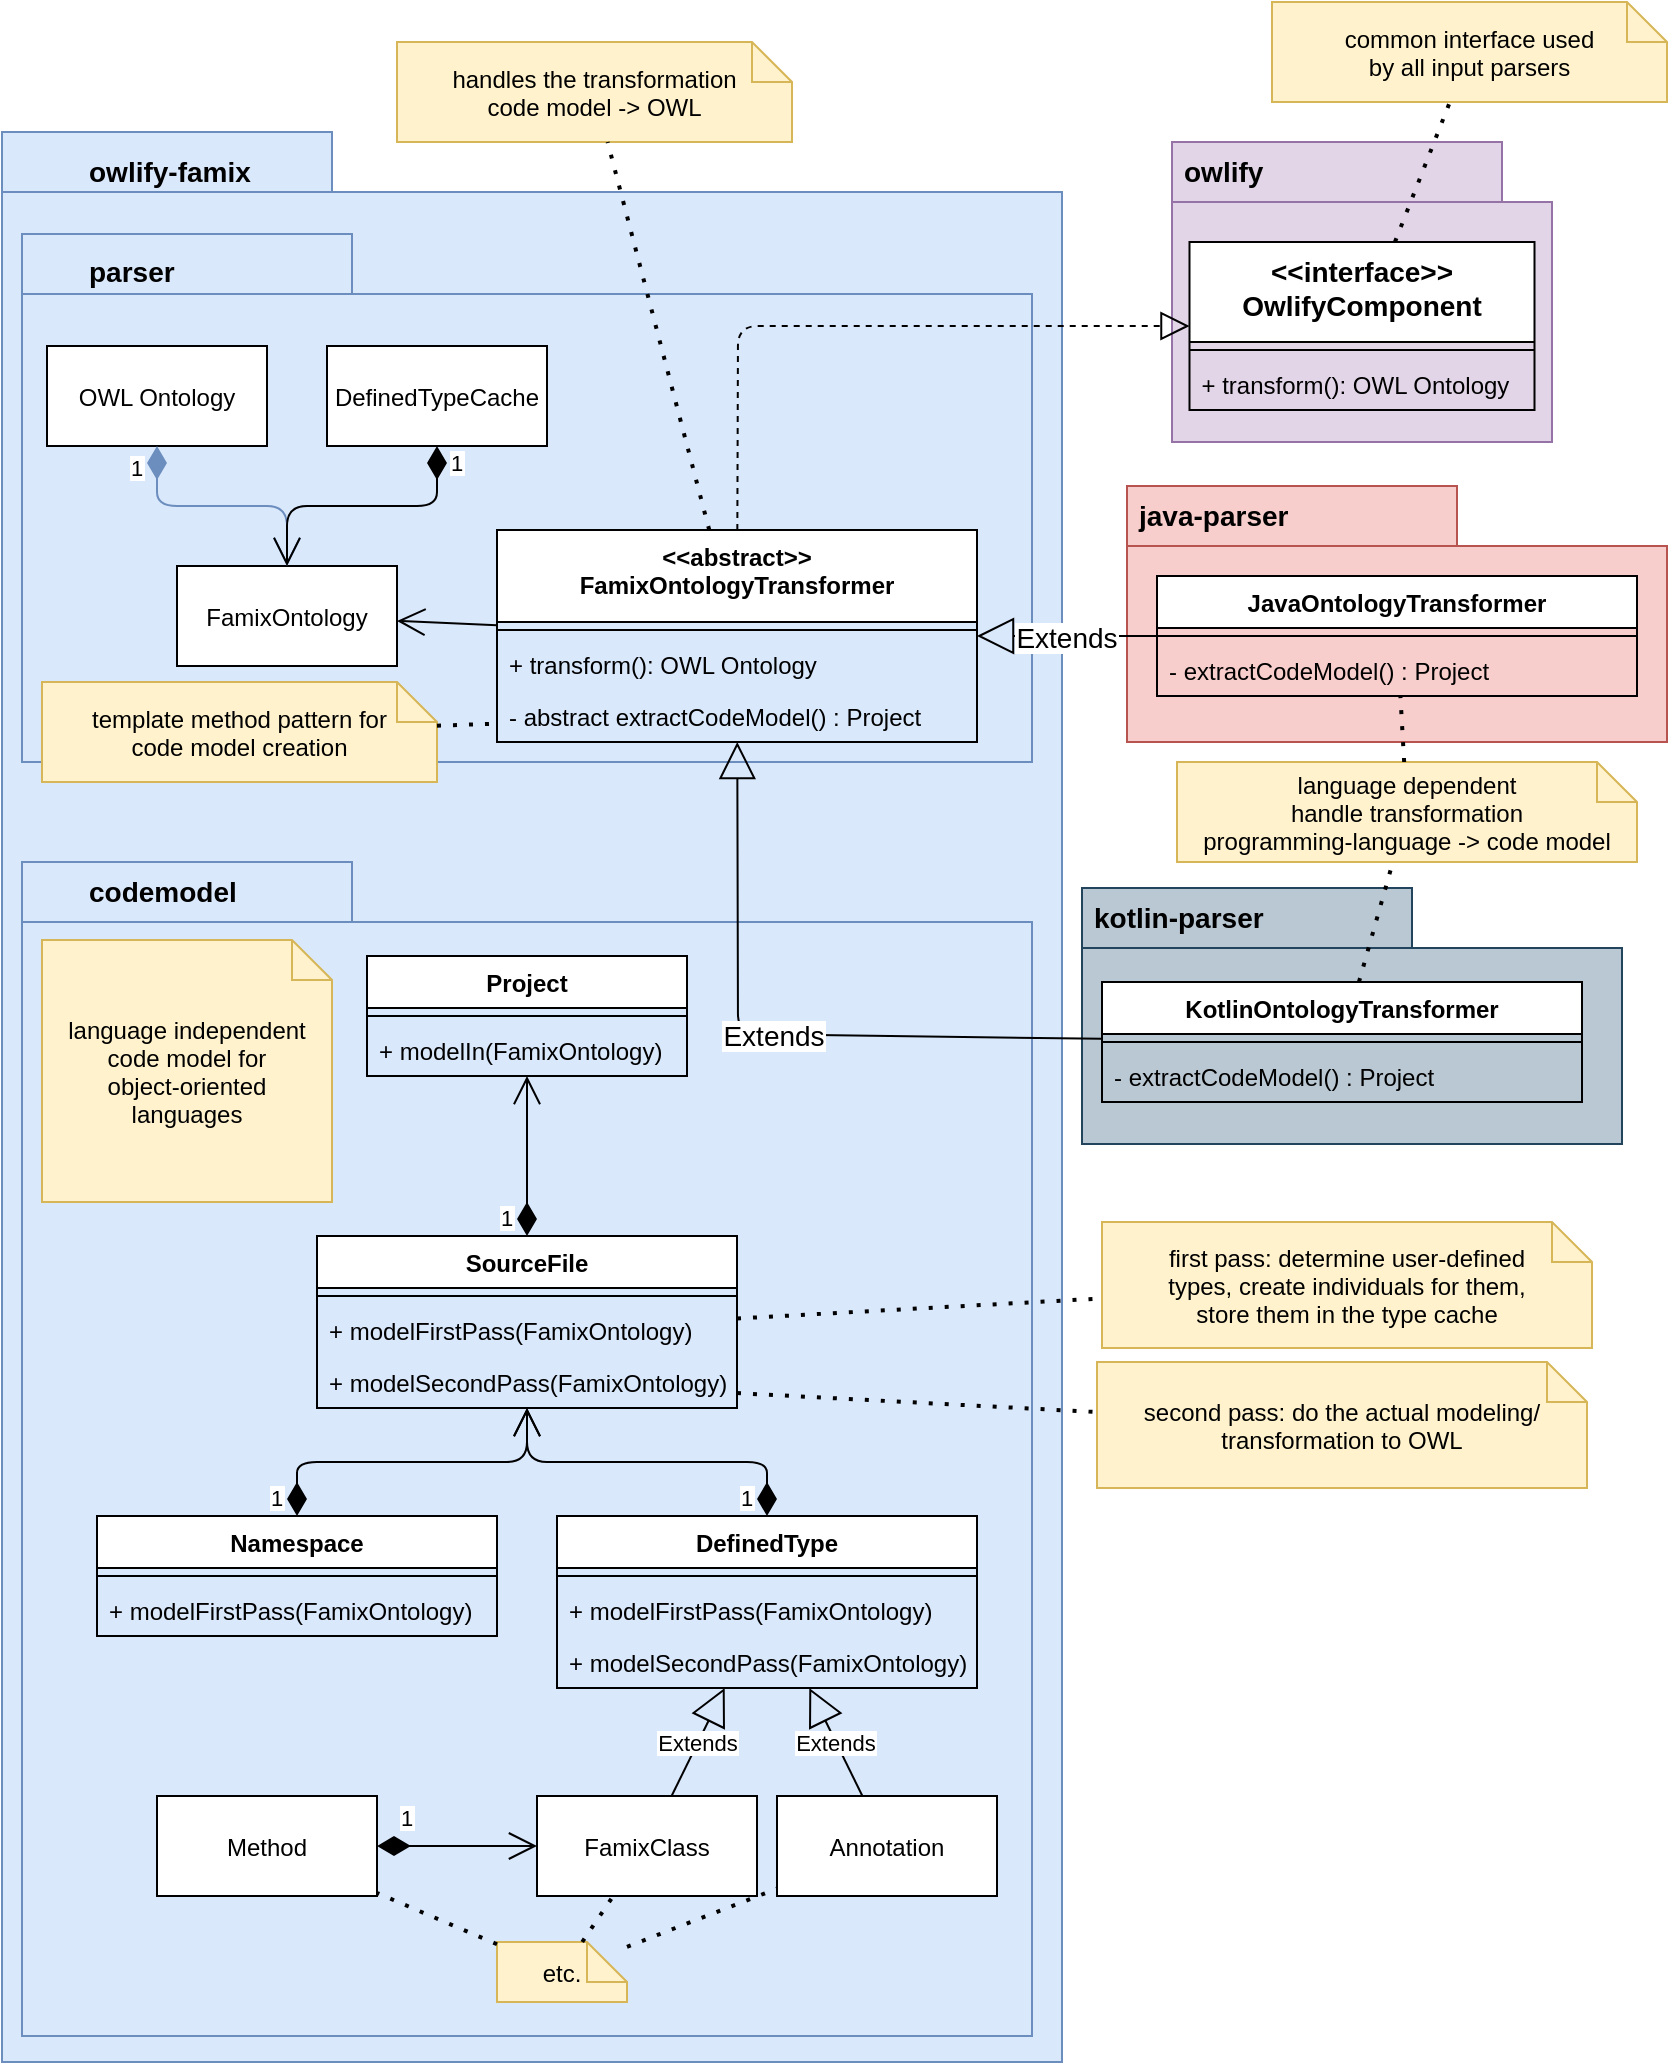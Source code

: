 <mxfile version="14.6.13" type="device"><diagram id="XxIQlh2K9qQ5qPTbo6qU" name="Page-1"><mxGraphModel dx="1588" dy="2060" grid="1" gridSize="10" guides="1" tooltips="1" connect="1" arrows="1" fold="1" page="1" pageScale="1" pageWidth="850" pageHeight="1100" math="0" shadow="0"><root><mxCell id="0"/><mxCell id="1" parent="0"/><mxCell id="CsZJMhgInezxD0bNiFje-78" value="" style="shape=folder;fontStyle=1;spacingTop=10;tabWidth=165;tabHeight=30;tabPosition=left;fillColor=#bac8d3;strokeColor=#23445d;" vertex="1" parent="1"><mxGeometry x="555" y="333" width="270" height="128" as="geometry"/></mxCell><mxCell id="CsZJMhgInezxD0bNiFje-79" value="kotlin-parser" style="text;strokeColor=none;fillColor=none;align=left;verticalAlign=top;spacingLeft=4;spacingRight=4;overflow=hidden;rotatable=0;points=[[0,0.5],[1,0.5]];portConstraint=eastwest;fontSize=14;fontStyle=1;" vertex="1" parent="1"><mxGeometry x="555" y="333" width="100" height="26" as="geometry"/></mxCell><mxCell id="CsZJMhgInezxD0bNiFje-76" value="" style="shape=folder;fontStyle=1;spacingTop=10;tabWidth=165;tabHeight=30;tabPosition=left;fillColor=#f8cecc;strokeColor=#b85450;" vertex="1" parent="1"><mxGeometry x="577.5" y="132" width="270" height="128" as="geometry"/></mxCell><mxCell id="CsZJMhgInezxD0bNiFje-74" value="" style="shape=folder;fontStyle=1;spacingTop=10;tabWidth=165;tabHeight=30;tabPosition=left;fillColor=#e1d5e7;strokeColor=#9673a6;" vertex="1" parent="1"><mxGeometry x="600" y="-40" width="190" height="150" as="geometry"/></mxCell><mxCell id="CsZJMhgInezxD0bNiFje-73" value="" style="shape=folder;fontStyle=1;spacingTop=10;tabWidth=165;tabHeight=30;tabPosition=left;fillColor=#dae8fc;strokeColor=#6c8ebf;" vertex="1" parent="1"><mxGeometry x="35" y="16" width="505" height="264" as="geometry"/></mxCell><mxCell id="CsZJMhgInezxD0bNiFje-71" value="" style="shape=folder;fontStyle=1;spacingTop=10;tabWidth=165;tabHeight=30;tabPosition=left;fillColor=#dae8fc;strokeColor=#6c8ebf;" vertex="1" parent="1"><mxGeometry x="15" y="-45" width="530" height="965" as="geometry"/></mxCell><mxCell id="CsZJMhgInezxD0bNiFje-62" value="" style="shape=folder;fontStyle=1;spacingTop=10;tabWidth=165;tabHeight=30;tabPosition=left;fillColor=#dae8fc;strokeColor=#6c8ebf;" vertex="1" parent="1"><mxGeometry x="25" y="6" width="505" height="264" as="geometry"/></mxCell><mxCell id="CsZJMhgInezxD0bNiFje-60" value="" style="shape=folder;fontStyle=1;spacingTop=10;tabWidth=165;tabHeight=30;tabPosition=left;fillColor=#dae8fc;strokeColor=#6c8ebf;" vertex="1" parent="1"><mxGeometry x="25" y="320" width="505" height="587" as="geometry"/></mxCell><mxCell id="CsZJMhgInezxD0bNiFje-11" value="&lt;&lt;abstract&gt;&gt; &#10;FamixOntologyTransformer" style="swimlane;fontStyle=1;align=center;verticalAlign=top;childLayout=stackLayout;horizontal=1;startSize=46;horizontalStack=0;resizeParent=1;resizeParentMax=0;resizeLast=0;collapsible=1;marginBottom=0;" vertex="1" parent="1"><mxGeometry x="262.5" y="154" width="240" height="106" as="geometry"/></mxCell><mxCell id="CsZJMhgInezxD0bNiFje-13" value="" style="line;strokeWidth=1;align=left;verticalAlign=middle;spacingTop=-1;spacingLeft=3;spacingRight=3;rotatable=0;labelPosition=right;points=[];portConstraint=eastwest;" vertex="1" parent="CsZJMhgInezxD0bNiFje-11"><mxGeometry y="46" width="240" height="8" as="geometry"/></mxCell><mxCell id="CsZJMhgInezxD0bNiFje-14" value="+ transform(): OWL Ontology" style="text;align=left;verticalAlign=top;spacingLeft=4;spacingRight=4;overflow=hidden;rotatable=0;points=[[0,0.5],[1,0.5]];portConstraint=eastwest;" vertex="1" parent="CsZJMhgInezxD0bNiFje-11"><mxGeometry y="54" width="240" height="26" as="geometry"/></mxCell><mxCell id="CsZJMhgInezxD0bNiFje-15" value="- abstract extractCodeModel() : Project" style="text;align=left;verticalAlign=top;spacingLeft=4;spacingRight=4;overflow=hidden;rotatable=0;points=[[0,0.5],[1,0.5]];portConstraint=eastwest;" vertex="1" parent="CsZJMhgInezxD0bNiFje-11"><mxGeometry y="80" width="240" height="26" as="geometry"/></mxCell><mxCell id="CsZJMhgInezxD0bNiFje-16" value="JavaOntologyTransformer" style="swimlane;fontStyle=1;align=center;verticalAlign=top;childLayout=stackLayout;horizontal=1;startSize=26;horizontalStack=0;resizeParent=1;resizeParentMax=0;resizeLast=0;collapsible=1;marginBottom=0;" vertex="1" parent="1"><mxGeometry x="592.5" y="177" width="240" height="60" as="geometry"/></mxCell><mxCell id="CsZJMhgInezxD0bNiFje-17" value="" style="line;strokeWidth=1;fillColor=none;align=left;verticalAlign=middle;spacingTop=-1;spacingLeft=3;spacingRight=3;rotatable=0;labelPosition=right;points=[];portConstraint=eastwest;" vertex="1" parent="CsZJMhgInezxD0bNiFje-16"><mxGeometry y="26" width="240" height="8" as="geometry"/></mxCell><mxCell id="CsZJMhgInezxD0bNiFje-19" value="- extractCodeModel() : Project" style="text;strokeColor=none;fillColor=none;align=left;verticalAlign=top;spacingLeft=4;spacingRight=4;overflow=hidden;rotatable=0;points=[[0,0.5],[1,0.5]];portConstraint=eastwest;" vertex="1" parent="CsZJMhgInezxD0bNiFje-16"><mxGeometry y="34" width="240" height="26" as="geometry"/></mxCell><mxCell id="CsZJMhgInezxD0bNiFje-20" value="KotlinOntologyTransformer" style="swimlane;fontStyle=1;align=center;verticalAlign=top;childLayout=stackLayout;horizontal=1;startSize=26;horizontalStack=0;resizeParent=1;resizeParentMax=0;resizeLast=0;collapsible=1;marginBottom=0;" vertex="1" parent="1"><mxGeometry x="565" y="380" width="240" height="60" as="geometry"/></mxCell><mxCell id="CsZJMhgInezxD0bNiFje-21" value="" style="line;strokeWidth=1;fillColor=none;align=left;verticalAlign=middle;spacingTop=-1;spacingLeft=3;spacingRight=3;rotatable=0;labelPosition=right;points=[];portConstraint=eastwest;" vertex="1" parent="CsZJMhgInezxD0bNiFje-20"><mxGeometry y="26" width="240" height="8" as="geometry"/></mxCell><mxCell id="CsZJMhgInezxD0bNiFje-22" value="- extractCodeModel() : Project" style="text;strokeColor=none;fillColor=none;align=left;verticalAlign=top;spacingLeft=4;spacingRight=4;overflow=hidden;rotatable=0;points=[[0,0.5],[1,0.5]];portConstraint=eastwest;" vertex="1" parent="CsZJMhgInezxD0bNiFje-20"><mxGeometry y="34" width="240" height="26" as="geometry"/></mxCell><mxCell id="CsZJMhgInezxD0bNiFje-23" value="Project" style="swimlane;fontStyle=1;align=center;verticalAlign=top;childLayout=stackLayout;horizontal=1;startSize=26;horizontalStack=0;resizeParent=1;resizeParentMax=0;resizeLast=0;collapsible=1;marginBottom=0;" vertex="1" parent="1"><mxGeometry x="197.5" y="367" width="160" height="60" as="geometry"/></mxCell><mxCell id="CsZJMhgInezxD0bNiFje-25" value="" style="line;strokeWidth=1;fillColor=none;align=left;verticalAlign=middle;spacingTop=-1;spacingLeft=3;spacingRight=3;rotatable=0;labelPosition=right;points=[];portConstraint=eastwest;" vertex="1" parent="CsZJMhgInezxD0bNiFje-23"><mxGeometry y="26" width="160" height="8" as="geometry"/></mxCell><mxCell id="CsZJMhgInezxD0bNiFje-26" value="+ modelIn(FamixOntology)" style="text;strokeColor=none;fillColor=none;align=left;verticalAlign=top;spacingLeft=4;spacingRight=4;overflow=hidden;rotatable=0;points=[[0,0.5],[1,0.5]];portConstraint=eastwest;" vertex="1" parent="CsZJMhgInezxD0bNiFje-23"><mxGeometry y="34" width="160" height="26" as="geometry"/></mxCell><mxCell id="CsZJMhgInezxD0bNiFje-27" value="SourceFile" style="swimlane;fontStyle=1;align=center;verticalAlign=top;childLayout=stackLayout;horizontal=1;startSize=26;horizontalStack=0;resizeParent=1;resizeParentMax=0;resizeLast=0;collapsible=1;marginBottom=0;" vertex="1" parent="1"><mxGeometry x="172.5" y="507" width="210" height="86" as="geometry"/></mxCell><mxCell id="CsZJMhgInezxD0bNiFje-28" value="" style="line;strokeWidth=1;fillColor=none;align=left;verticalAlign=middle;spacingTop=-1;spacingLeft=3;spacingRight=3;rotatable=0;labelPosition=right;points=[];portConstraint=eastwest;" vertex="1" parent="CsZJMhgInezxD0bNiFje-27"><mxGeometry y="26" width="210" height="8" as="geometry"/></mxCell><mxCell id="CsZJMhgInezxD0bNiFje-33" value="+ modelFirstPass(FamixOntology)" style="text;strokeColor=none;fillColor=none;align=left;verticalAlign=top;spacingLeft=4;spacingRight=4;overflow=hidden;rotatable=0;points=[[0,0.5],[1,0.5]];portConstraint=eastwest;" vertex="1" parent="CsZJMhgInezxD0bNiFje-27"><mxGeometry y="34" width="210" height="26" as="geometry"/></mxCell><mxCell id="CsZJMhgInezxD0bNiFje-29" value="+ modelSecondPass(FamixOntology)" style="text;strokeColor=none;fillColor=none;align=left;verticalAlign=top;spacingLeft=4;spacingRight=4;overflow=hidden;rotatable=0;points=[[0,0.5],[1,0.5]];portConstraint=eastwest;" vertex="1" parent="CsZJMhgInezxD0bNiFje-27"><mxGeometry y="60" width="210" height="26" as="geometry"/></mxCell><mxCell id="CsZJMhgInezxD0bNiFje-30" value="Namespace" style="swimlane;fontStyle=1;align=center;verticalAlign=top;childLayout=stackLayout;horizontal=1;startSize=26;horizontalStack=0;resizeParent=1;resizeParentMax=0;resizeLast=0;collapsible=1;marginBottom=0;" vertex="1" parent="1"><mxGeometry x="62.5" y="647" width="200" height="60" as="geometry"/></mxCell><mxCell id="CsZJMhgInezxD0bNiFje-31" value="" style="line;strokeWidth=1;fillColor=none;align=left;verticalAlign=middle;spacingTop=-1;spacingLeft=3;spacingRight=3;rotatable=0;labelPosition=right;points=[];portConstraint=eastwest;" vertex="1" parent="CsZJMhgInezxD0bNiFje-30"><mxGeometry y="26" width="200" height="8" as="geometry"/></mxCell><mxCell id="CsZJMhgInezxD0bNiFje-32" value="+ modelFirstPass(FamixOntology)" style="text;strokeColor=none;fillColor=none;align=left;verticalAlign=top;spacingLeft=4;spacingRight=4;overflow=hidden;rotatable=0;points=[[0,0.5],[1,0.5]];portConstraint=eastwest;" vertex="1" parent="CsZJMhgInezxD0bNiFje-30"><mxGeometry y="34" width="200" height="26" as="geometry"/></mxCell><mxCell id="CsZJMhgInezxD0bNiFje-34" value="1" style="endArrow=open;endSize=12;startArrow=diamondThin;startSize=14;startFill=1;edgeStyle=orthogonalEdgeStyle;align=left;verticalAlign=bottom;" edge="1" parent="1" source="CsZJMhgInezxD0bNiFje-27" target="CsZJMhgInezxD0bNiFje-23"><mxGeometry x="-1" y="15" relative="1" as="geometry"><mxPoint x="222.5" y="317" as="sourcePoint"/><mxPoint x="382.5" y="317" as="targetPoint"/><mxPoint as="offset"/></mxGeometry></mxCell><mxCell id="CsZJMhgInezxD0bNiFje-35" value="1" style="endArrow=open;endSize=12;startArrow=diamondThin;startSize=14;startFill=1;edgeStyle=orthogonalEdgeStyle;align=left;verticalAlign=bottom;" edge="1" parent="1" source="CsZJMhgInezxD0bNiFje-30" target="CsZJMhgInezxD0bNiFje-27"><mxGeometry x="-1" y="15" relative="1" as="geometry"><mxPoint x="287.5" y="517" as="sourcePoint"/><mxPoint x="287.5" y="437" as="targetPoint"/><mxPoint as="offset"/></mxGeometry></mxCell><mxCell id="CsZJMhgInezxD0bNiFje-36" value="DefinedType" style="swimlane;fontStyle=1;align=center;verticalAlign=top;childLayout=stackLayout;horizontal=1;startSize=26;horizontalStack=0;resizeParent=1;resizeParentMax=0;resizeLast=0;collapsible=1;marginBottom=0;" vertex="1" parent="1"><mxGeometry x="292.5" y="647" width="210" height="86" as="geometry"/></mxCell><mxCell id="CsZJMhgInezxD0bNiFje-37" value="" style="line;strokeWidth=1;fillColor=none;align=left;verticalAlign=middle;spacingTop=-1;spacingLeft=3;spacingRight=3;rotatable=0;labelPosition=right;points=[];portConstraint=eastwest;" vertex="1" parent="CsZJMhgInezxD0bNiFje-36"><mxGeometry y="26" width="210" height="8" as="geometry"/></mxCell><mxCell id="CsZJMhgInezxD0bNiFje-38" value="+ modelFirstPass(FamixOntology)" style="text;strokeColor=none;fillColor=none;align=left;verticalAlign=top;spacingLeft=4;spacingRight=4;overflow=hidden;rotatable=0;points=[[0,0.5],[1,0.5]];portConstraint=eastwest;" vertex="1" parent="CsZJMhgInezxD0bNiFje-36"><mxGeometry y="34" width="210" height="26" as="geometry"/></mxCell><mxCell id="CsZJMhgInezxD0bNiFje-39" value="+ modelSecondPass(FamixOntology)" style="text;strokeColor=none;fillColor=none;align=left;verticalAlign=top;spacingLeft=4;spacingRight=4;overflow=hidden;rotatable=0;points=[[0,0.5],[1,0.5]];portConstraint=eastwest;" vertex="1" parent="CsZJMhgInezxD0bNiFje-36"><mxGeometry y="60" width="210" height="26" as="geometry"/></mxCell><mxCell id="CsZJMhgInezxD0bNiFje-40" value="1" style="endArrow=open;endSize=12;startArrow=diamondThin;startSize=14;startFill=1;edgeStyle=orthogonalEdgeStyle;align=left;verticalAlign=bottom;" edge="1" parent="1" source="CsZJMhgInezxD0bNiFje-36" target="CsZJMhgInezxD0bNiFje-27"><mxGeometry x="-1" y="15" relative="1" as="geometry"><mxPoint x="162.5" y="657" as="sourcePoint"/><mxPoint x="287.5" y="603" as="targetPoint"/><mxPoint as="offset"/></mxGeometry></mxCell><mxCell id="CsZJMhgInezxD0bNiFje-41" value="FamixClass" style="" vertex="1" parent="1"><mxGeometry x="282.5" y="787" width="110" height="50" as="geometry"/></mxCell><mxCell id="CsZJMhgInezxD0bNiFje-42" value="Extends" style="endArrow=block;endSize=16;endFill=0;" edge="1" parent="1" source="CsZJMhgInezxD0bNiFje-41" target="CsZJMhgInezxD0bNiFje-36"><mxGeometry width="160" relative="1" as="geometry"><mxPoint x="222.5" y="477" as="sourcePoint"/><mxPoint x="382.5" y="477" as="targetPoint"/></mxGeometry></mxCell><mxCell id="CsZJMhgInezxD0bNiFje-43" value="Annotation" style="" vertex="1" parent="1"><mxGeometry x="402.5" y="787" width="110" height="50" as="geometry"/></mxCell><mxCell id="CsZJMhgInezxD0bNiFje-44" value="Extends" style="endArrow=block;endSize=16;endFill=0;" edge="1" parent="1" source="CsZJMhgInezxD0bNiFje-43" target="CsZJMhgInezxD0bNiFje-36"><mxGeometry width="160" relative="1" as="geometry"><mxPoint x="359.795" y="797" as="sourcePoint"/><mxPoint x="386.352" y="743" as="targetPoint"/></mxGeometry></mxCell><mxCell id="CsZJMhgInezxD0bNiFje-45" value="Method" style="" vertex="1" parent="1"><mxGeometry x="92.5" y="787" width="110" height="50" as="geometry"/></mxCell><mxCell id="CsZJMhgInezxD0bNiFje-46" value="1" style="endArrow=open;endSize=12;startArrow=diamondThin;startSize=14;startFill=1;edgeStyle=orthogonalEdgeStyle;align=left;verticalAlign=bottom;" edge="1" parent="1" source="CsZJMhgInezxD0bNiFje-45" target="CsZJMhgInezxD0bNiFje-41"><mxGeometry x="-0.75" y="5" relative="1" as="geometry"><mxPoint x="172.5" y="657" as="sourcePoint"/><mxPoint x="287.5" y="603" as="targetPoint"/><mxPoint as="offset"/></mxGeometry></mxCell><mxCell id="CsZJMhgInezxD0bNiFje-47" value="etc." style="shape=note;size=20;fillColor=#fff2cc;strokeColor=#d6b656;" vertex="1" parent="1"><mxGeometry x="262.5" y="860" width="65" height="30" as="geometry"/></mxCell><mxCell id="CsZJMhgInezxD0bNiFje-53" value="FamixOntology" style="" vertex="1" parent="1"><mxGeometry x="102.5" y="172" width="110" height="50" as="geometry"/></mxCell><mxCell id="CsZJMhgInezxD0bNiFje-54" value="OWL Ontology" style="" vertex="1" parent="1"><mxGeometry x="37.5" y="62" width="110" height="50" as="geometry"/></mxCell><mxCell id="CsZJMhgInezxD0bNiFje-55" value="DefinedTypeCache" style="" vertex="1" parent="1"><mxGeometry x="177.5" y="62" width="110" height="50" as="geometry"/></mxCell><mxCell id="CsZJMhgInezxD0bNiFje-56" value="1" style="endArrow=open;endSize=12;startArrow=diamondThin;startSize=14;startFill=1;edgeStyle=orthogonalEdgeStyle;align=left;verticalAlign=bottom;fillColor=#dae8fc;strokeColor=#6c8ebf;" edge="1" parent="1" source="CsZJMhgInezxD0bNiFje-54" target="CsZJMhgInezxD0bNiFje-53"><mxGeometry x="-0.68" y="-15" relative="1" as="geometry"><mxPoint x="322.5" y="622" as="sourcePoint"/><mxPoint x="322.5" y="542" as="targetPoint"/><mxPoint as="offset"/></mxGeometry></mxCell><mxCell id="CsZJMhgInezxD0bNiFje-57" value="1" style="endArrow=open;endSize=12;startArrow=diamondThin;startSize=14;startFill=1;edgeStyle=orthogonalEdgeStyle;align=left;verticalAlign=bottom;entryX=0.5;entryY=0;entryDx=0;entryDy=0;" edge="1" parent="1" source="CsZJMhgInezxD0bNiFje-55" target="CsZJMhgInezxD0bNiFje-53"><mxGeometry x="-0.742" y="5" relative="1" as="geometry"><mxPoint x="102.5" y="122" as="sourcePoint"/><mxPoint x="167.5" y="182" as="targetPoint"/><mxPoint as="offset"/></mxGeometry></mxCell><mxCell id="CsZJMhgInezxD0bNiFje-59" value="" style="endArrow=open;endFill=1;endSize=12;" edge="1" parent="1" source="CsZJMhgInezxD0bNiFje-11" target="CsZJMhgInezxD0bNiFje-53"><mxGeometry width="160" relative="1" as="geometry"><mxPoint x="262.5" y="382" as="sourcePoint"/><mxPoint x="422.5" y="382" as="targetPoint"/></mxGeometry></mxCell><mxCell id="CsZJMhgInezxD0bNiFje-61" value="codemodel" style="text;strokeColor=none;fillColor=none;align=left;verticalAlign=top;spacingLeft=4;spacingRight=4;overflow=hidden;rotatable=0;points=[[0,0.5],[1,0.5]];portConstraint=eastwest;fontSize=14;fontStyle=1;" vertex="1" parent="1"><mxGeometry x="52.5" y="320" width="100" height="26" as="geometry"/></mxCell><mxCell id="CsZJMhgInezxD0bNiFje-63" value="parser" style="text;strokeColor=none;fillColor=none;align=left;verticalAlign=top;spacingLeft=4;spacingRight=4;overflow=hidden;rotatable=0;points=[[0,0.5],[1,0.5]];portConstraint=eastwest;fontSize=14;fontStyle=1;" vertex="1" parent="1"><mxGeometry x="52.5" y="10" width="100" height="26" as="geometry"/></mxCell><mxCell id="CsZJMhgInezxD0bNiFje-64" value="Extends" style="endArrow=block;endSize=16;endFill=0;fontSize=14;" edge="1" parent="1" source="CsZJMhgInezxD0bNiFje-16" target="CsZJMhgInezxD0bNiFje-11"><mxGeometry width="160" relative="1" as="geometry"><mxPoint x="315" y="290" as="sourcePoint"/><mxPoint x="475" y="290" as="targetPoint"/></mxGeometry></mxCell><mxCell id="CsZJMhgInezxD0bNiFje-65" value="Extends" style="endArrow=block;endSize=16;endFill=0;fontSize=14;" edge="1" parent="1" source="CsZJMhgInezxD0bNiFje-20" target="CsZJMhgInezxD0bNiFje-11"><mxGeometry width="160" relative="1" as="geometry"><mxPoint x="315" y="290" as="sourcePoint"/><mxPoint x="475" y="290" as="targetPoint"/><Array as="points"><mxPoint x="383" y="406"/></Array></mxGeometry></mxCell><mxCell id="CsZJMhgInezxD0bNiFje-66" value="&lt;&lt;interface&gt;&gt;&#10;OwlifyComponent" style="swimlane;fontStyle=1;align=center;verticalAlign=top;childLayout=stackLayout;horizontal=1;startSize=50;horizontalStack=0;resizeParent=1;resizeParentMax=0;resizeLast=0;collapsible=1;marginBottom=0;fontSize=14;" vertex="1" parent="1"><mxGeometry x="608.75" y="10" width="172.5" height="84" as="geometry"/></mxCell><mxCell id="CsZJMhgInezxD0bNiFje-68" value="" style="line;strokeWidth=1;fillColor=none;align=left;verticalAlign=middle;spacingTop=-1;spacingLeft=3;spacingRight=3;rotatable=0;labelPosition=right;points=[];portConstraint=eastwest;" vertex="1" parent="CsZJMhgInezxD0bNiFje-66"><mxGeometry y="50" width="172.5" height="8" as="geometry"/></mxCell><mxCell id="CsZJMhgInezxD0bNiFje-69" value="+ transform(): OWL Ontology" style="text;strokeColor=none;fillColor=none;align=left;verticalAlign=top;spacingLeft=4;spacingRight=4;overflow=hidden;rotatable=0;points=[[0,0.5],[1,0.5]];portConstraint=eastwest;" vertex="1" parent="CsZJMhgInezxD0bNiFje-66"><mxGeometry y="58" width="172.5" height="26" as="geometry"/></mxCell><mxCell id="CsZJMhgInezxD0bNiFje-70" value="" style="endArrow=block;dashed=1;endFill=0;endSize=12;fontSize=14;" edge="1" parent="1" source="CsZJMhgInezxD0bNiFje-11" target="CsZJMhgInezxD0bNiFje-66"><mxGeometry width="160" relative="1" as="geometry"><mxPoint x="315" y="290" as="sourcePoint"/><mxPoint x="475" y="290" as="targetPoint"/><Array as="points"><mxPoint x="383" y="52"/></Array></mxGeometry></mxCell><mxCell id="CsZJMhgInezxD0bNiFje-72" value="owlify-famix" style="text;strokeColor=none;fillColor=none;align=left;verticalAlign=top;spacingLeft=4;spacingRight=4;overflow=hidden;rotatable=0;points=[[0,0.5],[1,0.5]];portConstraint=eastwest;fontSize=14;fontStyle=1;" vertex="1" parent="1"><mxGeometry x="52.5" y="-40" width="100" height="26" as="geometry"/></mxCell><mxCell id="CsZJMhgInezxD0bNiFje-75" value="owlify" style="text;strokeColor=none;fillColor=none;align=left;verticalAlign=top;spacingLeft=4;spacingRight=4;overflow=hidden;rotatable=0;points=[[0,0.5],[1,0.5]];portConstraint=eastwest;fontSize=14;fontStyle=1;" vertex="1" parent="1"><mxGeometry x="600" y="-40" width="100" height="26" as="geometry"/></mxCell><mxCell id="CsZJMhgInezxD0bNiFje-77" value="java-parser" style="text;strokeColor=none;fillColor=none;align=left;verticalAlign=top;spacingLeft=4;spacingRight=4;overflow=hidden;rotatable=0;points=[[0,0.5],[1,0.5]];portConstraint=eastwest;fontSize=14;fontStyle=1;" vertex="1" parent="1"><mxGeometry x="577.5" y="132" width="100" height="26" as="geometry"/></mxCell><mxCell id="CsZJMhgInezxD0bNiFje-81" value="first pass: determine user-defined&#10;types, create individuals for them,&#10;store them in the type cache" style="shape=note;size=20;fillColor=#fff2cc;strokeColor=#d6b656;" vertex="1" parent="1"><mxGeometry x="565" y="500" width="245" height="63" as="geometry"/></mxCell><mxCell id="CsZJMhgInezxD0bNiFje-83" value="second pass: do the actual modeling/&#10;transformation to OWL" style="shape=note;size=20;fillColor=#fff2cc;strokeColor=#d6b656;" vertex="1" parent="1"><mxGeometry x="562.5" y="570" width="245" height="63" as="geometry"/></mxCell><mxCell id="CsZJMhgInezxD0bNiFje-84" value="" style="endArrow=none;dashed=1;dashPattern=1 3;strokeWidth=2;fontSize=14;" edge="1" parent="1" source="CsZJMhgInezxD0bNiFje-33" target="CsZJMhgInezxD0bNiFje-81"><mxGeometry width="50" height="50" relative="1" as="geometry"><mxPoint x="460" y="310" as="sourcePoint"/><mxPoint x="510" y="260" as="targetPoint"/></mxGeometry></mxCell><mxCell id="CsZJMhgInezxD0bNiFje-85" value="" style="endArrow=none;dashed=1;dashPattern=1 3;strokeWidth=2;fontSize=14;" edge="1" parent="1" source="CsZJMhgInezxD0bNiFje-29" target="CsZJMhgInezxD0bNiFje-83"><mxGeometry width="50" height="50" relative="1" as="geometry"><mxPoint x="392.5" y="558.238" as="sourcePoint"/><mxPoint x="575" y="548.223" as="targetPoint"/></mxGeometry></mxCell><mxCell id="CsZJMhgInezxD0bNiFje-86" value="" style="endArrow=none;dashed=1;dashPattern=1 3;strokeWidth=2;fontSize=14;" edge="1" parent="1" source="CsZJMhgInezxD0bNiFje-47" target="CsZJMhgInezxD0bNiFje-43"><mxGeometry width="50" height="50" relative="1" as="geometry"><mxPoint x="392.5" y="595.54" as="sourcePoint"/><mxPoint x="572.5" y="605.037" as="targetPoint"/></mxGeometry></mxCell><mxCell id="CsZJMhgInezxD0bNiFje-87" value="" style="endArrow=none;dashed=1;dashPattern=1 3;strokeWidth=2;fontSize=14;" edge="1" parent="1" source="CsZJMhgInezxD0bNiFje-47" target="CsZJMhgInezxD0bNiFje-41"><mxGeometry width="50" height="50" relative="1" as="geometry"><mxPoint x="287.5" y="872.824" as="sourcePoint"/><mxPoint x="412.5" y="837.529" as="targetPoint"/></mxGeometry></mxCell><mxCell id="CsZJMhgInezxD0bNiFje-88" value="" style="endArrow=none;dashed=1;dashPattern=1 3;strokeWidth=2;fontSize=14;" edge="1" parent="1" source="CsZJMhgInezxD0bNiFje-47" target="CsZJMhgInezxD0bNiFje-45"><mxGeometry width="50" height="50" relative="1" as="geometry"><mxPoint x="297.5" y="882.824" as="sourcePoint"/><mxPoint x="422.5" y="847.529" as="targetPoint"/></mxGeometry></mxCell><mxCell id="CsZJMhgInezxD0bNiFje-89" value="language independent&#10;code model for&#10;object-oriented&#10;languages" style="shape=note;size=20;fillColor=#fff2cc;strokeColor=#d6b656;" vertex="1" parent="1"><mxGeometry x="35" y="359" width="145" height="131" as="geometry"/></mxCell><mxCell id="CsZJMhgInezxD0bNiFje-90" value="common interface used&#10;by all input parsers" style="shape=note;size=20;fillColor=#fff2cc;strokeColor=#d6b656;" vertex="1" parent="1"><mxGeometry x="650" y="-110" width="197.5" height="50" as="geometry"/></mxCell><mxCell id="CsZJMhgInezxD0bNiFje-91" value="handles the transformation&#10;code model -&gt; OWL" style="shape=note;size=20;fillColor=#fff2cc;strokeColor=#d6b656;" vertex="1" parent="1"><mxGeometry x="212.5" y="-90" width="197.5" height="50" as="geometry"/></mxCell><mxCell id="CsZJMhgInezxD0bNiFje-92" value="" style="endArrow=none;dashed=1;dashPattern=1 3;strokeWidth=2;fontSize=14;" edge="1" parent="1" source="CsZJMhgInezxD0bNiFje-66" target="CsZJMhgInezxD0bNiFje-90"><mxGeometry width="50" height="50" relative="1" as="geometry"><mxPoint x="460" y="470" as="sourcePoint"/><mxPoint x="510" y="420" as="targetPoint"/></mxGeometry></mxCell><mxCell id="CsZJMhgInezxD0bNiFje-93" value="" style="endArrow=none;dashed=1;dashPattern=1 3;strokeWidth=2;fontSize=14;" edge="1" parent="1" source="CsZJMhgInezxD0bNiFje-11" target="CsZJMhgInezxD0bNiFje-91"><mxGeometry width="50" height="50" relative="1" as="geometry"><mxPoint x="629.872" y="20" as="sourcePoint"/><mxPoint x="537.457" y="-30" as="targetPoint"/></mxGeometry></mxCell><mxCell id="CsZJMhgInezxD0bNiFje-94" value="language dependent&#10;handle transformation&#10;programming-language -&gt; code model" style="shape=note;size=20;fillColor=#fff2cc;strokeColor=#d6b656;" vertex="1" parent="1"><mxGeometry x="602.5" y="270" width="230" height="50" as="geometry"/></mxCell><mxCell id="CsZJMhgInezxD0bNiFje-95" value="" style="endArrow=none;dashed=1;dashPattern=1 3;strokeWidth=2;fontSize=14;" edge="1" parent="1" source="CsZJMhgInezxD0bNiFje-94" target="CsZJMhgInezxD0bNiFje-16"><mxGeometry width="50" height="50" relative="1" as="geometry"><mxPoint x="460" y="210" as="sourcePoint"/><mxPoint x="510" y="160" as="targetPoint"/></mxGeometry></mxCell><mxCell id="CsZJMhgInezxD0bNiFje-96" value="" style="endArrow=none;dashed=1;dashPattern=1 3;strokeWidth=2;fontSize=14;" edge="1" parent="1" source="CsZJMhgInezxD0bNiFje-20" target="CsZJMhgInezxD0bNiFje-94"><mxGeometry width="50" height="50" relative="1" as="geometry"><mxPoint x="726.08" y="280" as="sourcePoint"/><mxPoint x="724.205" y="247" as="targetPoint"/></mxGeometry></mxCell><mxCell id="CsZJMhgInezxD0bNiFje-97" value="template method pattern for&#10;code model creation" style="shape=note;size=20;fillColor=#fff2cc;strokeColor=#d6b656;" vertex="1" parent="1"><mxGeometry x="35" y="230" width="197.5" height="50" as="geometry"/></mxCell><mxCell id="CsZJMhgInezxD0bNiFje-98" value="" style="endArrow=none;dashed=1;dashPattern=1 3;strokeWidth=2;fontSize=14;" edge="1" parent="1" source="CsZJMhgInezxD0bNiFje-97" target="CsZJMhgInezxD0bNiFje-15"><mxGeometry width="50" height="50" relative="1" as="geometry"><mxPoint x="460" y="210" as="sourcePoint"/><mxPoint x="510" y="160" as="targetPoint"/></mxGeometry></mxCell></root></mxGraphModel></diagram></mxfile>